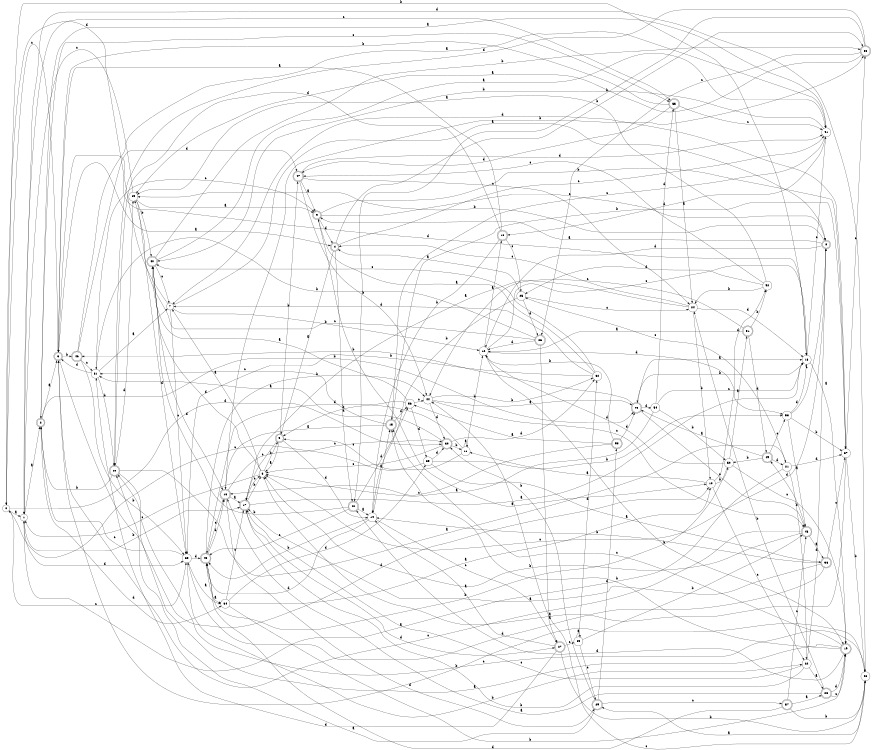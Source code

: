 digraph n48_1 {
__start0 [label="" shape="none"];

rankdir=LR;
size="8,5";

s0 [style="filled", color="black", fillcolor="white" shape="circle", label="0"];
s1 [style="filled", color="black", fillcolor="white" shape="circle", label="1"];
s2 [style="rounded,filled", color="black", fillcolor="white" shape="doublecircle", label="2"];
s3 [style="rounded,filled", color="black", fillcolor="white" shape="doublecircle", label="3"];
s4 [style="rounded,filled", color="black", fillcolor="white" shape="doublecircle", label="4"];
s5 [style="rounded,filled", color="black", fillcolor="white" shape="doublecircle", label="5"];
s6 [style="filled", color="black", fillcolor="white" shape="circle", label="6"];
s7 [style="filled", color="black", fillcolor="white" shape="circle", label="7"];
s8 [style="rounded,filled", color="black", fillcolor="white" shape="doublecircle", label="8"];
s9 [style="rounded,filled", color="black", fillcolor="white" shape="doublecircle", label="9"];
s10 [style="filled", color="black", fillcolor="white" shape="circle", label="10"];
s11 [style="filled", color="black", fillcolor="white" shape="circle", label="11"];
s12 [style="filled", color="black", fillcolor="white" shape="circle", label="12"];
s13 [style="rounded,filled", color="black", fillcolor="white" shape="doublecircle", label="13"];
s14 [style="filled", color="black", fillcolor="white" shape="circle", label="14"];
s15 [style="rounded,filled", color="black", fillcolor="white" shape="doublecircle", label="15"];
s16 [style="rounded,filled", color="black", fillcolor="white" shape="doublecircle", label="16"];
s17 [style="rounded,filled", color="black", fillcolor="white" shape="doublecircle", label="17"];
s18 [style="filled", color="black", fillcolor="white" shape="circle", label="18"];
s19 [style="rounded,filled", color="black", fillcolor="white" shape="doublecircle", label="19"];
s20 [style="rounded,filled", color="black", fillcolor="white" shape="doublecircle", label="20"];
s21 [style="filled", color="black", fillcolor="white" shape="circle", label="21"];
s22 [style="filled", color="black", fillcolor="white" shape="circle", label="22"];
s23 [style="rounded,filled", color="black", fillcolor="white" shape="doublecircle", label="23"];
s24 [style="filled", color="black", fillcolor="white" shape="circle", label="24"];
s25 [style="filled", color="black", fillcolor="white" shape="circle", label="25"];
s26 [style="rounded,filled", color="black", fillcolor="white" shape="doublecircle", label="26"];
s27 [style="rounded,filled", color="black", fillcolor="white" shape="doublecircle", label="27"];
s28 [style="filled", color="black", fillcolor="white" shape="circle", label="28"];
s29 [style="rounded,filled", color="black", fillcolor="white" shape="doublecircle", label="29"];
s30 [style="rounded,filled", color="black", fillcolor="white" shape="doublecircle", label="30"];
s31 [style="filled", color="black", fillcolor="white" shape="circle", label="31"];
s32 [style="filled", color="black", fillcolor="white" shape="circle", label="32"];
s33 [style="filled", color="black", fillcolor="white" shape="circle", label="33"];
s34 [style="filled", color="black", fillcolor="white" shape="circle", label="34"];
s35 [style="filled", color="black", fillcolor="white" shape="circle", label="35"];
s36 [style="rounded,filled", color="black", fillcolor="white" shape="doublecircle", label="36"];
s37 [style="filled", color="black", fillcolor="white" shape="circle", label="37"];
s38 [style="rounded,filled", color="black", fillcolor="white" shape="doublecircle", label="38"];
s39 [style="filled", color="black", fillcolor="white" shape="circle", label="39"];
s40 [style="rounded,filled", color="black", fillcolor="white" shape="doublecircle", label="40"];
s41 [style="filled", color="black", fillcolor="white" shape="circle", label="41"];
s42 [style="rounded,filled", color="black", fillcolor="white" shape="doublecircle", label="42"];
s43 [style="rounded,filled", color="black", fillcolor="white" shape="doublecircle", label="43"];
s44 [style="filled", color="black", fillcolor="white" shape="circle", label="44"];
s45 [style="rounded,filled", color="black", fillcolor="white" shape="doublecircle", label="45"];
s46 [style="rounded,filled", color="black", fillcolor="white" shape="doublecircle", label="46"];
s47 [style="rounded,filled", color="black", fillcolor="white" shape="doublecircle", label="47"];
s48 [style="rounded,filled", color="black", fillcolor="white" shape="doublecircle", label="48"];
s49 [style="rounded,filled", color="black", fillcolor="white" shape="doublecircle", label="49"];
s50 [style="filled", color="black", fillcolor="white" shape="circle", label="50"];
s51 [style="rounded,filled", color="black", fillcolor="white" shape="doublecircle", label="51"];
s52 [style="filled", color="black", fillcolor="white" shape="circle", label="52"];
s53 [style="filled", color="black", fillcolor="white" shape="circle", label="53"];
s54 [style="filled", color="black", fillcolor="white" shape="circle", label="54"];
s55 [style="rounded,filled", color="black", fillcolor="white" shape="doublecircle", label="55"];
s56 [style="filled", color="black", fillcolor="white" shape="circle", label="56"];
s57 [style="rounded,filled", color="black", fillcolor="white" shape="doublecircle", label="57"];
s58 [style="rounded,filled", color="black", fillcolor="white" shape="doublecircle", label="58"];
s59 [style="filled", color="black", fillcolor="white" shape="circle", label="59"];
s0 -> s1 [label="a"];
s0 -> s18 [label="b"];
s0 -> s33 [label="c"];
s0 -> s30 [label="d"];
s1 -> s2 [label="a"];
s1 -> s17 [label="b"];
s1 -> s55 [label="c"];
s1 -> s33 [label="d"];
s2 -> s3 [label="a"];
s2 -> s45 [label="b"];
s2 -> s55 [label="c"];
s2 -> s34 [label="d"];
s3 -> s4 [label="a"];
s3 -> s46 [label="b"];
s3 -> s0 [label="c"];
s3 -> s10 [label="d"];
s4 -> s5 [label="a"];
s4 -> s38 [label="b"];
s4 -> s41 [label="c"];
s4 -> s42 [label="d"];
s5 -> s6 [label="a"];
s5 -> s47 [label="b"];
s5 -> s17 [label="c"];
s5 -> s14 [label="d"];
s6 -> s7 [label="a"];
s6 -> s5 [label="b"];
s6 -> s1 [label="c"];
s6 -> s40 [label="d"];
s7 -> s8 [label="a"];
s7 -> s12 [label="b"];
s7 -> s33 [label="c"];
s7 -> s0 [label="d"];
s8 -> s9 [label="a"];
s8 -> s39 [label="b"];
s8 -> s6 [label="c"];
s8 -> s12 [label="d"];
s9 -> s10 [label="a"];
s9 -> s37 [label="b"];
s9 -> s8 [label="c"];
s9 -> s4 [label="d"];
s10 -> s11 [label="a"];
s10 -> s50 [label="b"];
s10 -> s22 [label="c"];
s10 -> s52 [label="d"];
s11 -> s11 [label="a"];
s11 -> s12 [label="b"];
s11 -> s0 [label="c"];
s11 -> s43 [label="d"];
s12 -> s13 [label="a"];
s12 -> s19 [label="b"];
s12 -> s18 [label="c"];
s12 -> s53 [label="d"];
s13 -> s3 [label="a"];
s13 -> s14 [label="b"];
s13 -> s25 [label="c"];
s13 -> s20 [label="d"];
s14 -> s15 [label="a"];
s14 -> s43 [label="b"];
s14 -> s27 [label="c"];
s14 -> s43 [label="d"];
s15 -> s16 [label="a"];
s15 -> s37 [label="b"];
s15 -> s31 [label="c"];
s15 -> s56 [label="d"];
s16 -> s17 [label="a"];
s16 -> s38 [label="b"];
s16 -> s30 [label="c"];
s16 -> s29 [label="d"];
s17 -> s18 [label="a"];
s17 -> s6 [label="b"];
s17 -> s6 [label="c"];
s17 -> s27 [label="d"];
s18 -> s19 [label="a"];
s18 -> s45 [label="b"];
s18 -> s41 [label="c"];
s18 -> s3 [label="d"];
s19 -> s20 [label="a"];
s19 -> s15 [label="b"];
s19 -> s15 [label="c"];
s19 -> s42 [label="d"];
s20 -> s21 [label="a"];
s20 -> s2 [label="b"];
s20 -> s28 [label="c"];
s20 -> s39 [label="d"];
s21 -> s1 [label="a"];
s21 -> s22 [label="b"];
s21 -> s25 [label="c"];
s21 -> s37 [label="d"];
s22 -> s23 [label="a"];
s22 -> s17 [label="b"];
s22 -> s17 [label="c"];
s22 -> s8 [label="d"];
s23 -> s16 [label="a"];
s23 -> s24 [label="b"];
s23 -> s19 [label="c"];
s23 -> s19 [label="d"];
s24 -> s17 [label="a"];
s24 -> s10 [label="b"];
s24 -> s4 [label="c"];
s24 -> s18 [label="d"];
s25 -> s4 [label="a"];
s25 -> s14 [label="b"];
s25 -> s24 [label="c"];
s25 -> s26 [label="d"];
s26 -> s27 [label="a"];
s26 -> s31 [label="b"];
s26 -> s39 [label="c"];
s26 -> s12 [label="d"];
s27 -> s14 [label="a"];
s27 -> s28 [label="b"];
s27 -> s59 [label="c"];
s27 -> s31 [label="d"];
s28 -> s29 [label="a"];
s28 -> s3 [label="b"];
s28 -> s44 [label="c"];
s28 -> s1 [label="d"];
s29 -> s20 [label="a"];
s29 -> s30 [label="b"];
s29 -> s57 [label="c"];
s29 -> s58 [label="d"];
s30 -> s31 [label="a"];
s30 -> s11 [label="b"];
s30 -> s6 [label="c"];
s30 -> s32 [label="d"];
s31 -> s7 [label="a"];
s31 -> s20 [label="b"];
s31 -> s9 [label="c"];
s31 -> s3 [label="d"];
s32 -> s9 [label="a"];
s32 -> s33 [label="b"];
s32 -> s40 [label="c"];
s32 -> s7 [label="d"];
s33 -> s34 [label="a"];
s33 -> s22 [label="b"];
s33 -> s2 [label="c"];
s33 -> s43 [label="d"];
s34 -> s10 [label="a"];
s34 -> s19 [label="b"];
s34 -> s17 [label="c"];
s34 -> s35 [label="d"];
s35 -> s36 [label="a"];
s35 -> s53 [label="b"];
s35 -> s5 [label="c"];
s35 -> s30 [label="d"];
s36 -> s17 [label="a"];
s36 -> s14 [label="b"];
s36 -> s37 [label="c"];
s36 -> s33 [label="d"];
s37 -> s6 [label="a"];
s37 -> s28 [label="b"];
s37 -> s38 [label="c"];
s37 -> s7 [label="d"];
s38 -> s39 [label="a"];
s38 -> s42 [label="b"];
s38 -> s26 [label="c"];
s38 -> s20 [label="d"];
s39 -> s9 [label="a"];
s39 -> s40 [label="b"];
s39 -> s1 [label="c"];
s39 -> s33 [label="d"];
s40 -> s41 [label="a"];
s40 -> s38 [label="b"];
s40 -> s7 [label="c"];
s40 -> s16 [label="d"];
s41 -> s2 [label="a"];
s41 -> s40 [label="b"];
s41 -> s15 [label="c"];
s41 -> s13 [label="d"];
s42 -> s14 [label="a"];
s42 -> s40 [label="b"];
s42 -> s43 [label="c"];
s42 -> s56 [label="d"];
s43 -> s34 [label="a"];
s43 -> s44 [label="b"];
s43 -> s16 [label="c"];
s43 -> s16 [label="d"];
s44 -> s45 [label="a"];
s44 -> s32 [label="b"];
s44 -> s48 [label="c"];
s44 -> s30 [label="d"];
s45 -> s18 [label="a"];
s45 -> s46 [label="b"];
s45 -> s48 [label="c"];
s45 -> s54 [label="d"];
s46 -> s41 [label="a"];
s46 -> s33 [label="b"];
s46 -> s31 [label="c"];
s46 -> s47 [label="d"];
s47 -> s9 [label="a"];
s47 -> s44 [label="b"];
s47 -> s24 [label="c"];
s47 -> s41 [label="d"];
s48 -> s36 [label="a"];
s48 -> s6 [label="b"];
s48 -> s3 [label="c"];
s48 -> s49 [label="d"];
s49 -> s45 [label="a"];
s49 -> s50 [label="b"];
s49 -> s53 [label="c"];
s49 -> s21 [label="d"];
s50 -> s51 [label="a"];
s50 -> s43 [label="b"];
s50 -> s19 [label="c"];
s50 -> s12 [label="d"];
s51 -> s12 [label="a"];
s51 -> s52 [label="b"];
s51 -> s44 [label="c"];
s51 -> s49 [label="d"];
s52 -> s39 [label="a"];
s52 -> s24 [label="b"];
s52 -> s47 [label="c"];
s52 -> s25 [label="d"];
s53 -> s48 [label="a"];
s53 -> s37 [label="b"];
s53 -> s8 [label="c"];
s53 -> s18 [label="d"];
s54 -> s6 [label="a"];
s54 -> s50 [label="b"];
s54 -> s18 [label="c"];
s54 -> s55 [label="d"];
s55 -> s24 [label="a"];
s55 -> s3 [label="b"];
s55 -> s41 [label="c"];
s55 -> s47 [label="d"];
s56 -> s40 [label="a"];
s56 -> s5 [label="b"];
s56 -> s44 [label="c"];
s56 -> s35 [label="d"];
s57 -> s23 [label="a"];
s57 -> s28 [label="b"];
s57 -> s48 [label="c"];
s57 -> s43 [label="d"];
s58 -> s56 [label="a"];
s58 -> s12 [label="b"];
s58 -> s16 [label="c"];
s58 -> s45 [label="d"];
s59 -> s59 [label="a"];
s59 -> s48 [label="b"];
s59 -> s29 [label="c"];
s59 -> s32 [label="d"];

}